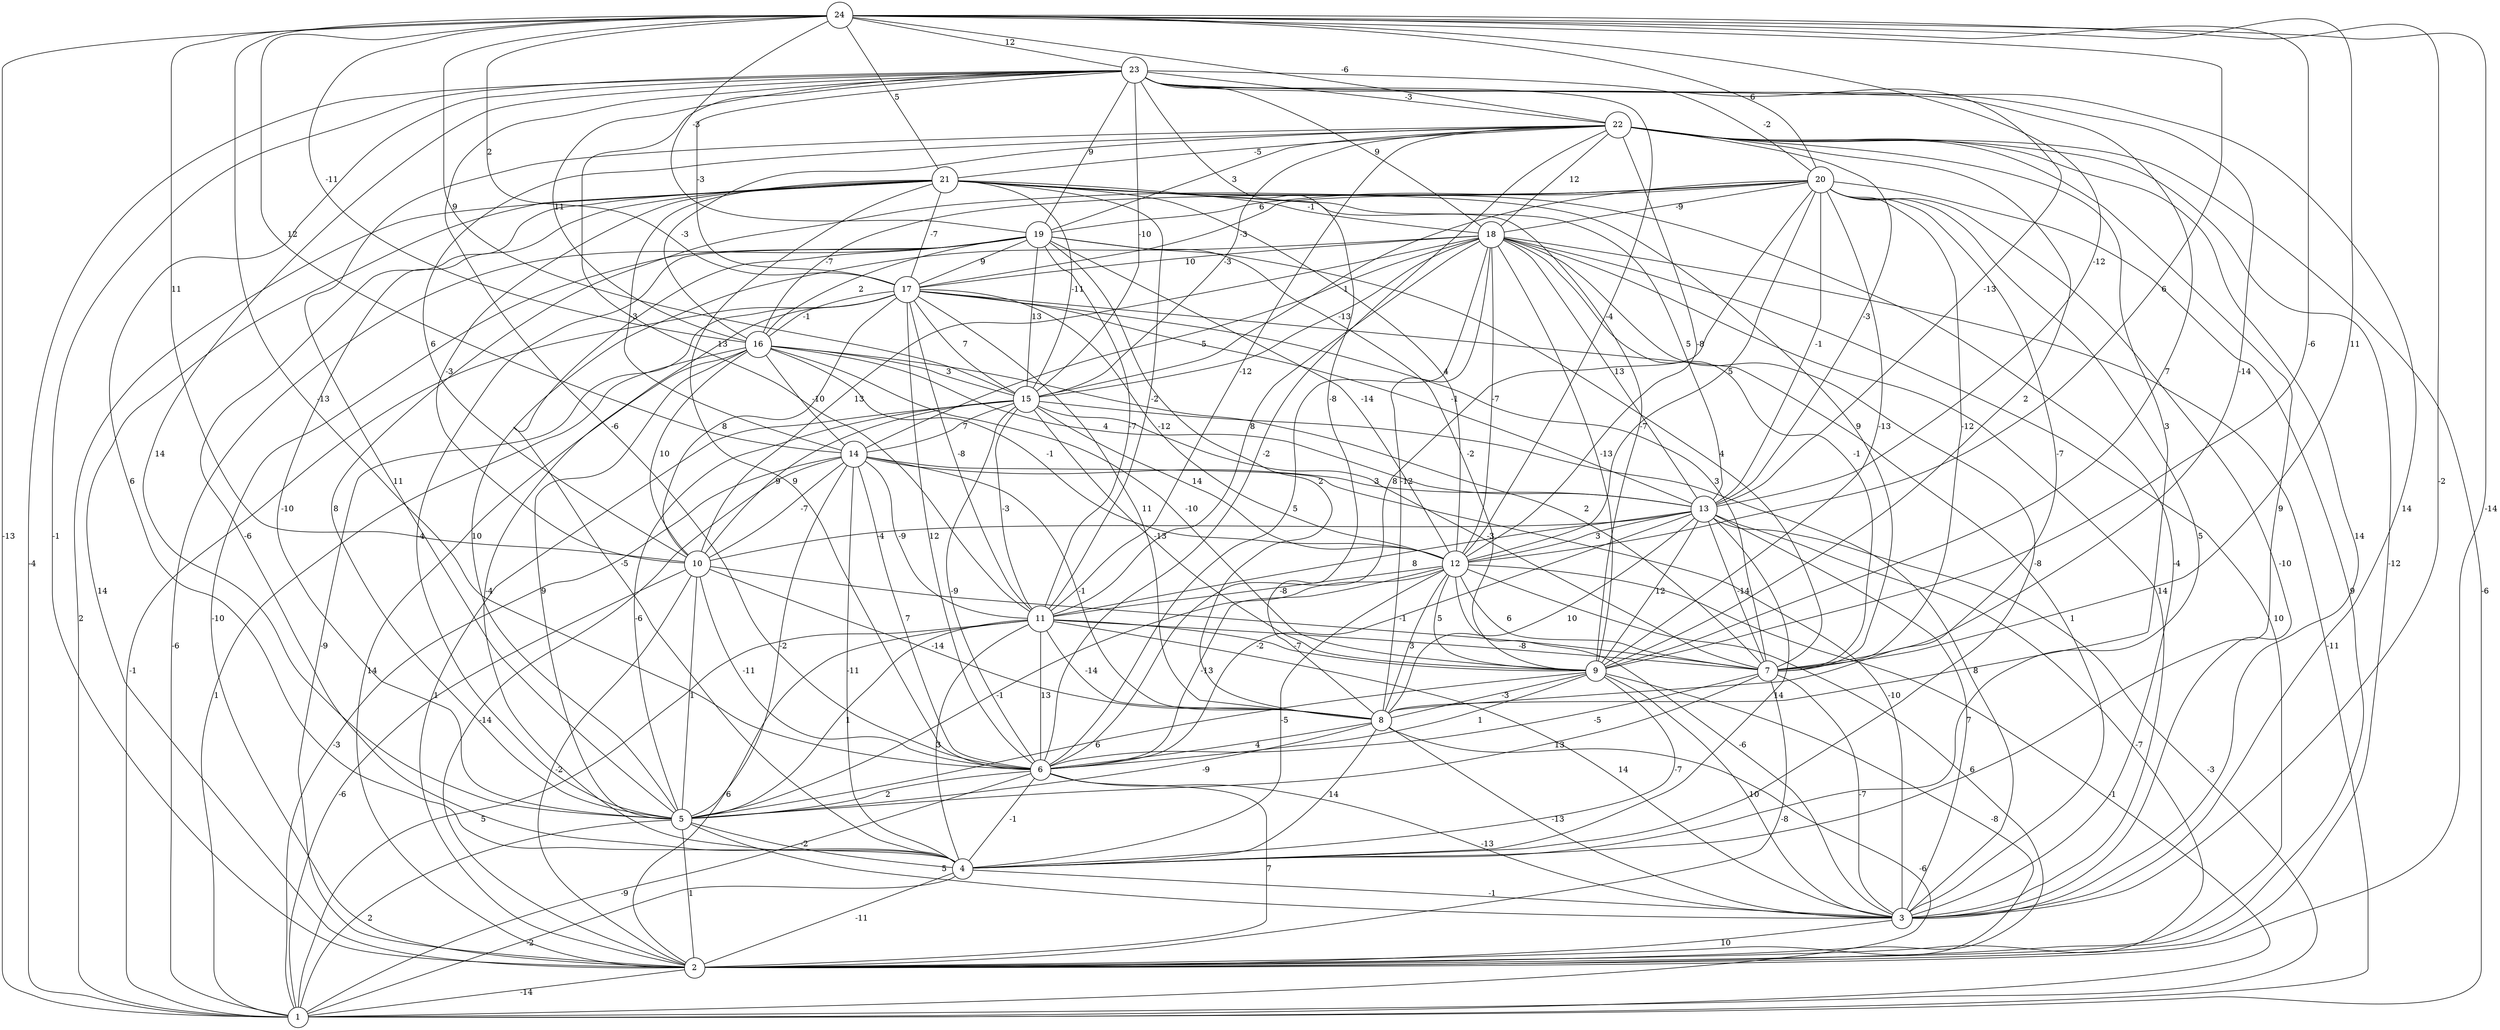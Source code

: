 graph { 
	 fontname="Helvetica,Arial,sans-serif" 
	 node [shape = circle]; 
	 24 -- 1 [label = "-13"];
	 24 -- 2 [label = "-14"];
	 24 -- 3 [label = "-2"];
	 24 -- 6 [label = "-13"];
	 24 -- 7 [label = "11"];
	 24 -- 9 [label = "-6"];
	 24 -- 10 [label = "11"];
	 24 -- 12 [label = "6"];
	 24 -- 13 [label = "-12"];
	 24 -- 14 [label = "12"];
	 24 -- 15 [label = "9"];
	 24 -- 16 [label = "-11"];
	 24 -- 17 [label = "2"];
	 24 -- 19 [label = "-3"];
	 24 -- 20 [label = "6"];
	 24 -- 21 [label = "5"];
	 24 -- 22 [label = "-6"];
	 24 -- 23 [label = "12"];
	 23 -- 1 [label = "-4"];
	 23 -- 2 [label = "-1"];
	 23 -- 3 [label = "14"];
	 23 -- 4 [label = "6"];
	 23 -- 5 [label = "14"];
	 23 -- 6 [label = "-6"];
	 23 -- 7 [label = "-14"];
	 23 -- 8 [label = "-8"];
	 23 -- 9 [label = "7"];
	 23 -- 11 [label = "13"];
	 23 -- 12 [label = "-4"];
	 23 -- 13 [label = "-13"];
	 23 -- 15 [label = "-10"];
	 23 -- 16 [label = "11"];
	 23 -- 17 [label = "-3"];
	 23 -- 18 [label = "9"];
	 23 -- 19 [label = "9"];
	 23 -- 20 [label = "-2"];
	 23 -- 22 [label = "-3"];
	 22 -- 1 [label = "-6"];
	 22 -- 2 [label = "-12"];
	 22 -- 3 [label = "14"];
	 22 -- 4 [label = "9"];
	 22 -- 5 [label = "11"];
	 22 -- 6 [label = "-2"];
	 22 -- 8 [label = "3"];
	 22 -- 9 [label = "2"];
	 22 -- 10 [label = "6"];
	 22 -- 11 [label = "-12"];
	 22 -- 12 [label = "-8"];
	 22 -- 13 [label = "-3"];
	 22 -- 15 [label = "-3"];
	 22 -- 16 [label = "-3"];
	 22 -- 18 [label = "12"];
	 22 -- 19 [label = "3"];
	 22 -- 21 [label = "-5"];
	 21 -- 1 [label = "2"];
	 21 -- 2 [label = "14"];
	 21 -- 3 [label = "-4"];
	 21 -- 4 [label = "-6"];
	 21 -- 5 [label = "-10"];
	 21 -- 6 [label = "9"];
	 21 -- 7 [label = "9"];
	 21 -- 9 [label = "-7"];
	 21 -- 10 [label = "-3"];
	 21 -- 11 [label = "-2"];
	 21 -- 12 [label = "4"];
	 21 -- 13 [label = "5"];
	 21 -- 14 [label = "-3"];
	 21 -- 15 [label = "-11"];
	 21 -- 17 [label = "-7"];
	 21 -- 18 [label = "-1"];
	 20 -- 2 [label = "9"];
	 20 -- 3 [label = "-10"];
	 20 -- 4 [label = "5"];
	 20 -- 5 [label = "8"];
	 20 -- 6 [label = "8"];
	 20 -- 7 [label = "-12"];
	 20 -- 8 [label = "-7"];
	 20 -- 9 [label = "-13"];
	 20 -- 12 [label = "5"];
	 20 -- 13 [label = "-1"];
	 20 -- 15 [label = "1"];
	 20 -- 16 [label = "-7"];
	 20 -- 17 [label = "-3"];
	 20 -- 18 [label = "-9"];
	 20 -- 19 [label = "6"];
	 19 -- 1 [label = "-6"];
	 19 -- 2 [label = "-10"];
	 19 -- 4 [label = "-5"];
	 19 -- 5 [label = "-4"];
	 19 -- 7 [label = "4"];
	 19 -- 8 [label = "2"];
	 19 -- 9 [label = "-2"];
	 19 -- 11 [label = "-7"];
	 19 -- 12 [label = "-14"];
	 19 -- 15 [label = "13"];
	 19 -- 16 [label = "2"];
	 19 -- 17 [label = "9"];
	 18 -- 1 [label = "-11"];
	 18 -- 2 [label = "10"];
	 18 -- 3 [label = "14"];
	 18 -- 4 [label = "-8"];
	 18 -- 5 [label = "10"];
	 18 -- 6 [label = "5"];
	 18 -- 7 [label = "-1"];
	 18 -- 8 [label = "-12"];
	 18 -- 9 [label = "-13"];
	 18 -- 10 [label = "13"];
	 18 -- 11 [label = "8"];
	 18 -- 12 [label = "-7"];
	 18 -- 13 [label = "13"];
	 18 -- 14 [label = "-5"];
	 18 -- 15 [label = "-13"];
	 18 -- 17 [label = "10"];
	 17 -- 1 [label = "-1"];
	 17 -- 2 [label = "-9"];
	 17 -- 3 [label = "1"];
	 17 -- 4 [label = "-4"];
	 17 -- 6 [label = "12"];
	 17 -- 7 [label = "3"];
	 17 -- 8 [label = "11"];
	 17 -- 10 [label = "8"];
	 17 -- 11 [label = "-8"];
	 17 -- 12 [label = "-12"];
	 17 -- 13 [label = "-1"];
	 17 -- 15 [label = "7"];
	 17 -- 16 [label = "-1"];
	 16 -- 1 [label = "1"];
	 16 -- 2 [label = "14"];
	 16 -- 5 [label = "9"];
	 16 -- 7 [label = "2"];
	 16 -- 9 [label = "-10"];
	 16 -- 10 [label = "10"];
	 16 -- 12 [label = "-1"];
	 16 -- 13 [label = "4"];
	 16 -- 14 [label = "-10"];
	 16 -- 15 [label = "3"];
	 15 -- 2 [label = "1"];
	 15 -- 3 [label = "8"];
	 15 -- 5 [label = "-6"];
	 15 -- 6 [label = "-9"];
	 15 -- 7 [label = "-3"];
	 15 -- 9 [label = "-13"];
	 15 -- 10 [label = "9"];
	 15 -- 11 [label = "-3"];
	 15 -- 12 [label = "14"];
	 15 -- 14 [label = "7"];
	 14 -- 1 [label = "-3"];
	 14 -- 2 [label = "-14"];
	 14 -- 3 [label = "-10"];
	 14 -- 4 [label = "-11"];
	 14 -- 5 [label = "-2"];
	 14 -- 6 [label = "7"];
	 14 -- 8 [label = "-1"];
	 14 -- 10 [label = "-7"];
	 14 -- 11 [label = "-9"];
	 14 -- 13 [label = "3"];
	 13 -- 1 [label = "-3"];
	 13 -- 2 [label = "-7"];
	 13 -- 3 [label = "7"];
	 13 -- 4 [label = "14"];
	 13 -- 6 [label = "-2"];
	 13 -- 7 [label = "-14"];
	 13 -- 8 [label = "10"];
	 13 -- 9 [label = "12"];
	 13 -- 10 [label = "-4"];
	 13 -- 11 [label = "8"];
	 13 -- 12 [label = "3"];
	 12 -- 1 [label = "-1"];
	 12 -- 2 [label = "6"];
	 12 -- 3 [label = "-6"];
	 12 -- 4 [label = "-5"];
	 12 -- 5 [label = "-1"];
	 12 -- 6 [label = "-13"];
	 12 -- 7 [label = "6"];
	 12 -- 8 [label = "3"];
	 12 -- 9 [label = "5"];
	 12 -- 11 [label = "-8"];
	 11 -- 1 [label = "5"];
	 11 -- 2 [label = "6"];
	 11 -- 3 [label = "14"];
	 11 -- 4 [label = "3"];
	 11 -- 5 [label = "1"];
	 11 -- 6 [label = "13"];
	 11 -- 7 [label = "-8"];
	 11 -- 8 [label = "-14"];
	 11 -- 9 [label = "-7"];
	 10 -- 1 [label = "-6"];
	 10 -- 2 [label = "-2"];
	 10 -- 5 [label = "1"];
	 10 -- 6 [label = "-11"];
	 10 -- 7 [label = "-1"];
	 10 -- 8 [label = "-14"];
	 9 -- 2 [label = "-8"];
	 9 -- 3 [label = "10"];
	 9 -- 4 [label = "-7"];
	 9 -- 5 [label = "6"];
	 9 -- 6 [label = "1"];
	 9 -- 8 [label = "-3"];
	 8 -- 1 [label = "-6"];
	 8 -- 3 [label = "-13"];
	 8 -- 4 [label = "14"];
	 8 -- 5 [label = "-9"];
	 8 -- 6 [label = "4"];
	 7 -- 2 [label = "-8"];
	 7 -- 3 [label = "-7"];
	 7 -- 5 [label = "13"];
	 7 -- 6 [label = "-5"];
	 6 -- 1 [label = "-9"];
	 6 -- 2 [label = "7"];
	 6 -- 3 [label = "-13"];
	 6 -- 4 [label = "-1"];
	 6 -- 5 [label = "2"];
	 5 -- 1 [label = "2"];
	 5 -- 2 [label = "1"];
	 5 -- 3 [label = "5"];
	 5 -- 4 [label = "-2"];
	 4 -- 1 [label = "-2"];
	 4 -- 2 [label = "-11"];
	 4 -- 3 [label = "-1"];
	 3 -- 2 [label = "10"];
	 2 -- 1 [label = "-14"];
	 1;
	 2;
	 3;
	 4;
	 5;
	 6;
	 7;
	 8;
	 9;
	 10;
	 11;
	 12;
	 13;
	 14;
	 15;
	 16;
	 17;
	 18;
	 19;
	 20;
	 21;
	 22;
	 23;
	 24;
}
